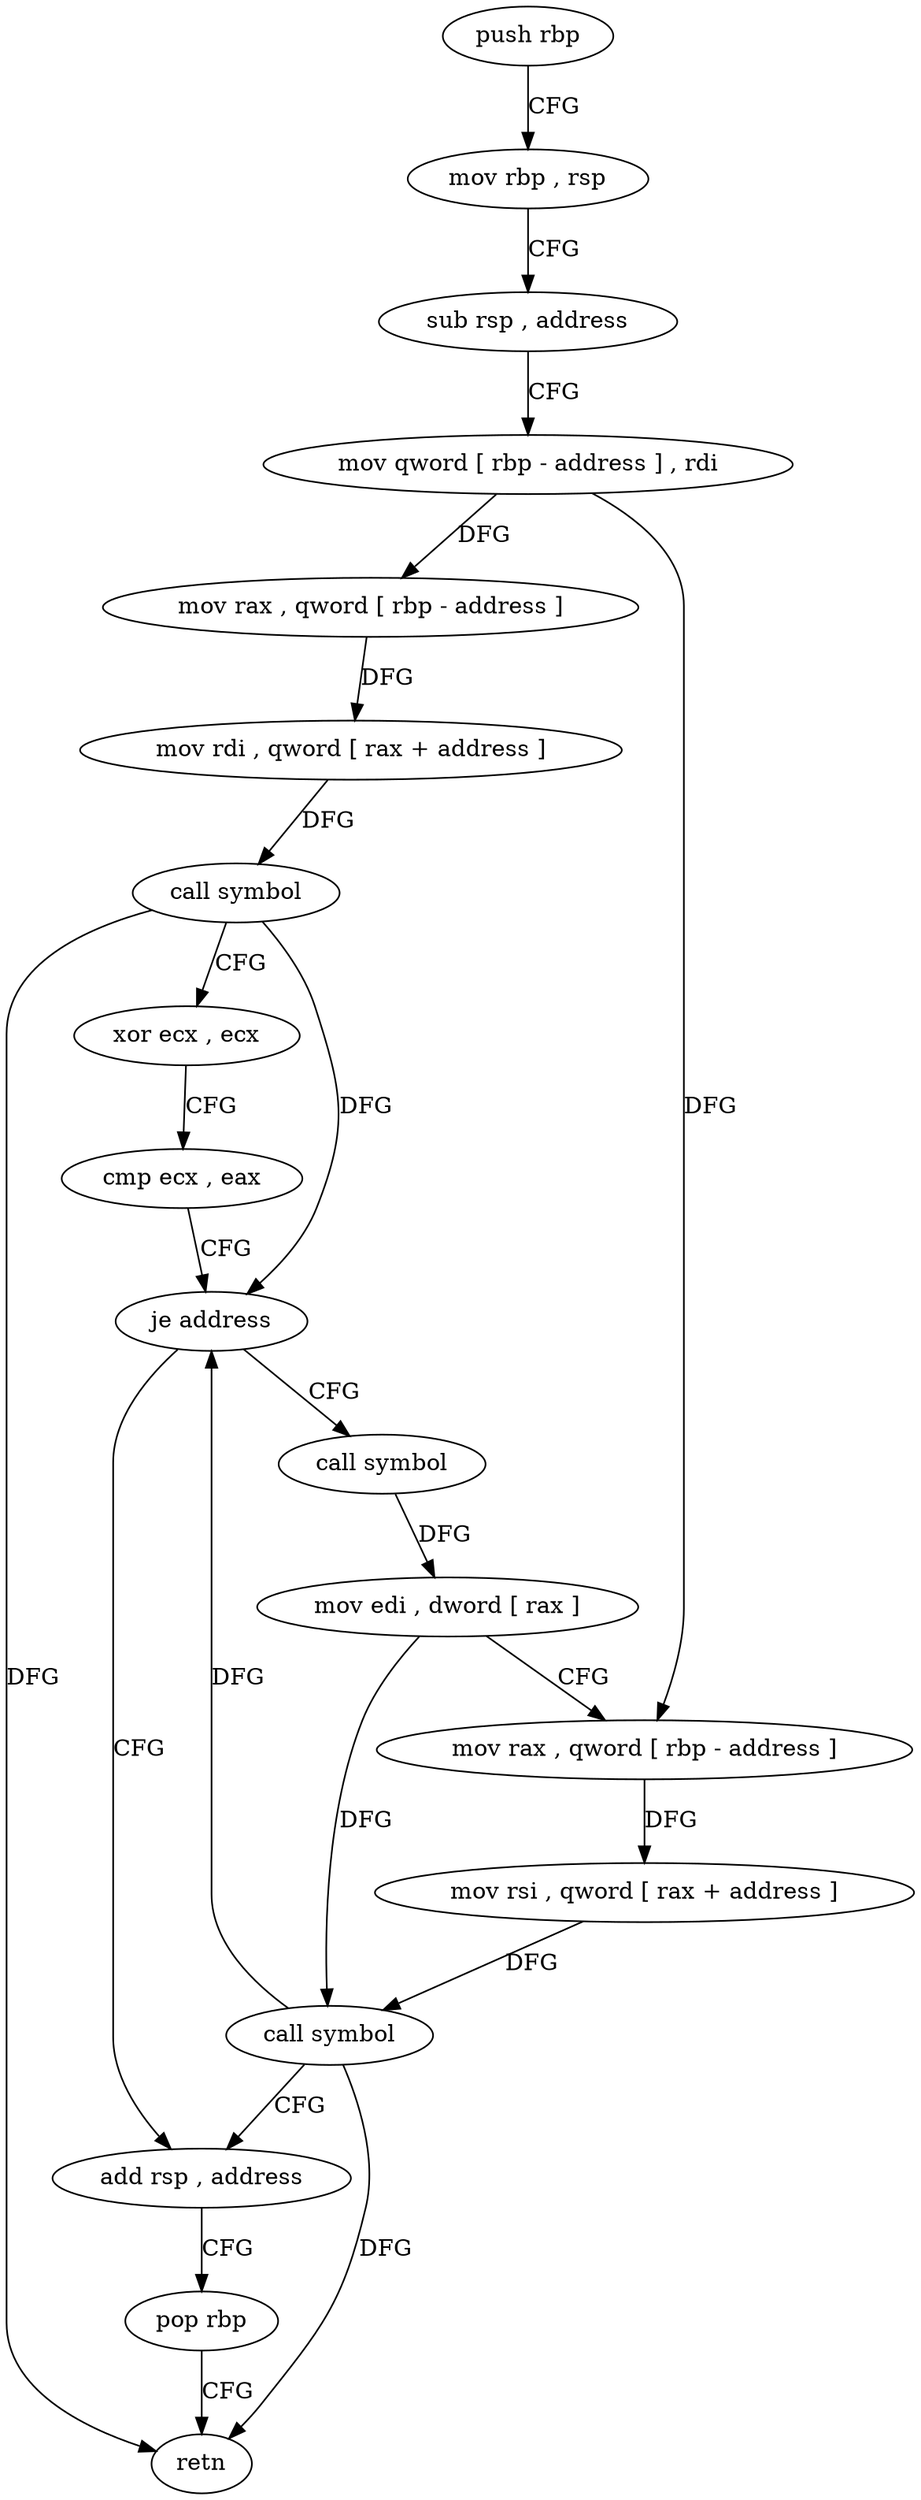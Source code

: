 digraph "func" {
"4261424" [label = "push rbp" ]
"4261425" [label = "mov rbp , rsp" ]
"4261428" [label = "sub rsp , address" ]
"4261432" [label = "mov qword [ rbp - address ] , rdi" ]
"4261436" [label = "mov rax , qword [ rbp - address ]" ]
"4261440" [label = "mov rdi , qword [ rax + address ]" ]
"4261444" [label = "call symbol" ]
"4261449" [label = "xor ecx , ecx" ]
"4261451" [label = "cmp ecx , eax" ]
"4261453" [label = "je address" ]
"4261479" [label = "add rsp , address" ]
"4261459" [label = "call symbol" ]
"4261483" [label = "pop rbp" ]
"4261484" [label = "retn" ]
"4261464" [label = "mov edi , dword [ rax ]" ]
"4261466" [label = "mov rax , qword [ rbp - address ]" ]
"4261470" [label = "mov rsi , qword [ rax + address ]" ]
"4261474" [label = "call symbol" ]
"4261424" -> "4261425" [ label = "CFG" ]
"4261425" -> "4261428" [ label = "CFG" ]
"4261428" -> "4261432" [ label = "CFG" ]
"4261432" -> "4261436" [ label = "DFG" ]
"4261432" -> "4261466" [ label = "DFG" ]
"4261436" -> "4261440" [ label = "DFG" ]
"4261440" -> "4261444" [ label = "DFG" ]
"4261444" -> "4261449" [ label = "CFG" ]
"4261444" -> "4261453" [ label = "DFG" ]
"4261444" -> "4261484" [ label = "DFG" ]
"4261449" -> "4261451" [ label = "CFG" ]
"4261451" -> "4261453" [ label = "CFG" ]
"4261453" -> "4261479" [ label = "CFG" ]
"4261453" -> "4261459" [ label = "CFG" ]
"4261479" -> "4261483" [ label = "CFG" ]
"4261459" -> "4261464" [ label = "DFG" ]
"4261483" -> "4261484" [ label = "CFG" ]
"4261464" -> "4261466" [ label = "CFG" ]
"4261464" -> "4261474" [ label = "DFG" ]
"4261466" -> "4261470" [ label = "DFG" ]
"4261470" -> "4261474" [ label = "DFG" ]
"4261474" -> "4261479" [ label = "CFG" ]
"4261474" -> "4261453" [ label = "DFG" ]
"4261474" -> "4261484" [ label = "DFG" ]
}
